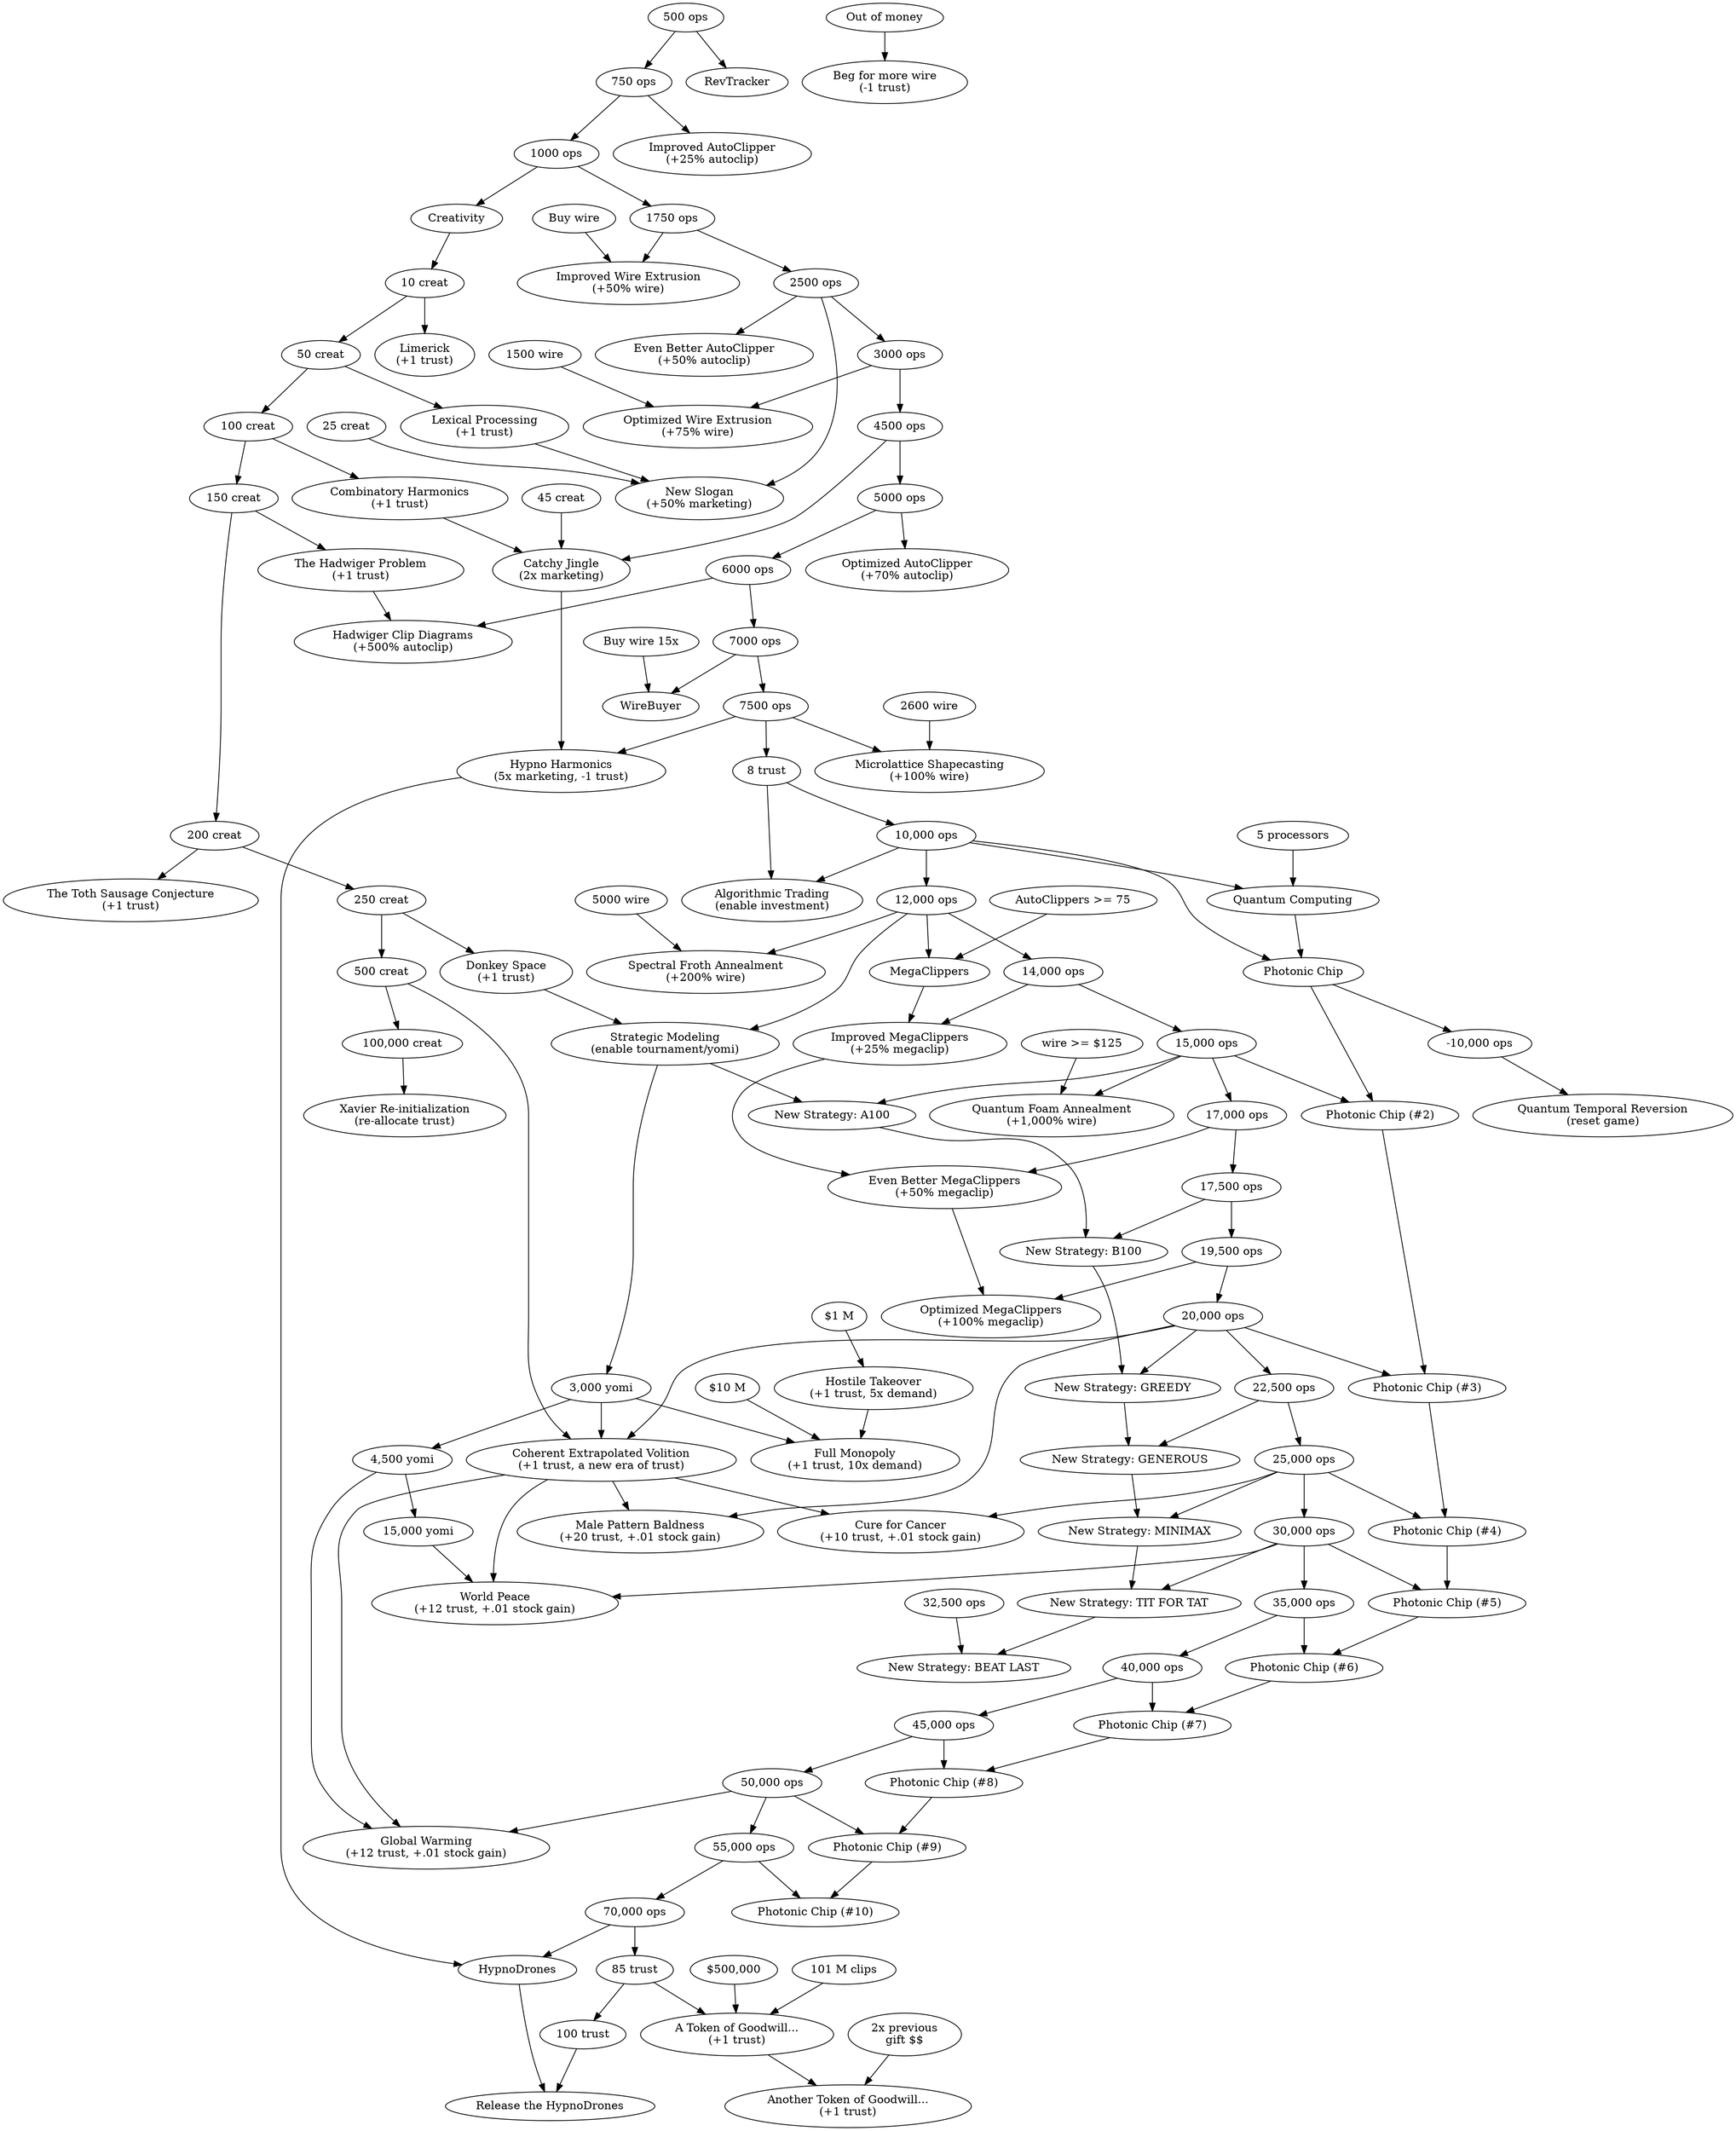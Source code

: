 digraph {
    rankdir=TD

    "500 ops" ->
    "750 ops" ->
    "1000 ops" ->
    "1750 ops" ->
    "2500 ops" ->
    "3000 ops" ->
    "4500 ops" ->
    "5000 ops" ->
    "6000 ops" ->
    "7000 ops" ->
    "7500 ops" ->
    "8 trust" ->
    "10,000 ops" ->
    "12,000 ops" ->
    "14,000 ops" ->
    "15,000 ops" ->
    "17,000 ops" ->
    "17,500 ops" ->
    "19,500 ops" ->
    "20,000 ops" ->
    "22,500 ops" ->
    "25,000 ops" ->
    "30,000 ops" ->
    "35,000 ops" ->
    "40,000 ops" ->
    "45,000 ops" ->
    "50,000 ops" ->
    "55,000 ops" ->
    "70,000 ops" ->
    "85 trust" ->
    "100 trust"

    "-10,000 ops"

    project3[label="Creativity"]
    project3 ->
    "10 creat" ->
    "50 creat" ->
    "100 creat" ->
    "150 creat" ->
    "200 creat" ->
    "250 creat" ->
    "500 creat" ->
    "100,000 creat"

    "25 creat"
    "45 creat"

    project2[label="Beg for more wire\n(-1 trust)", rank=sink]

    project1[label="Improved AutoClipper\n(+25% autoclip)"]
    project4[label="Even Better AutoClipper\n(+50% autoclip)"]
    project5[label="Optimized AutoClipper\n(+70% autoclip)"]

    "750 ops" -> project1
    "Out of money" -> project2
    "1000 ops" -> project3
    "2500 ops" -> project4
    "5000 ops" -> project5

    project6[label="Limerick\n(+1 trust)"]
    "10 creat" -> project6

    project7[label="Improved Wire Extrusion\n(+50% wire)"]
    project8[label="Optimized Wire Extrusion\n(+75% wire)"]
    project9[label="Microlattice Shapecasting\n(+100% wire)"]
    project10[label="Spectral Froth Annealment\n(+200% wire)"]
    project10b[label="Quantum Foam Annealment\n(+1,000% wire)"]
    { "1750 ops", "Buy wire" } -> project7
    { "3000 ops", "1500 wire" } -> project8
    { "7500 ops", "2600 wire" } -> project9
    { "12,000 ops", "5000 wire" } -> project10
    { "15,000 ops", "wire >= $125" } -> project10b

    project13[label="Lexical Processing\n(+1 trust)"]
    project14[label="Combinatory Harmonics\n(+1 trust)"]

    project11[label="New Slogan\n(+50% marketing)"]
    project12[label="Catchy Jingle\n(2x marketing)"]

    { "25 creat", "2500 ops", project13 } -> project11
    { "45 creat", "4500 ops", project14 } -> project12
    { "50 creat" } -> project13
    { "100 creat" } -> project14

    project15[label="The Hadwiger Problem\n(+1 trust)"]
    project17[label="The Toth Sausage Conjecture\n(+1 trust)"]
    { "150 creat" } -> project15
    { "200 creat" } -> project17

    project16[label="Hadwiger Clip Diagrams\n(+500% autoclip)"]
    { "6000 ops", project15 } -> project16

    project19[label="Donkey Space\n(+1 trust)"]
    project20[label="Strategic Modeling\n(enable tournament/yomi)"]
    { "250 creat" } -> project19
    { "12,000 ops", project19 } -> project20

    project20 ->
    "3,000 yomi" ->
    "4,500 yomi" ->
    "15,000 yomi"

    project21[label="Algorithmic Trading\n(enable investment)"]
    { "10,000 ops", "8 trust" } -> project21

    project22[label="MegaClippers"]
    { "12,000 ops", "AutoClippers >= 75" } -> project22

    project23[label="Improved MegaClippers\n(+25% megaclip)"]
    { "14,000 ops", project22 } -> project23
    project24[label="Even Better MegaClippers\n(+50% megaclip)"]
    { "17,000 ops", project23 } -> project24
    project25[label="Optimized MegaClippers\n(+100% megaclip)"]
    { "19,500 ops", project24 } -> project25

    project26[label="WireBuyer"]
    { "7000 ops", "Buy wire 15x" } -> project26

    project34[label="Hypno Harmonics\n(5x marketing, -1 trust)"]
    { "7500 ops", project12 } -> project34

    project70[label="HypnoDrones"]
    { "70,000 ops", project34 } -> project70

    project35[label="Release the HypnoDrones"]
    { "100 trust", project70 } -> project35

    project27[label="Coherent Extrapolated Volition\n(+1 trust, a new era of trust)"]
    { "500 creat", "3,000 yomi", "20,000 ops" } -> project27

    project28[label="Cure for Cancer\n(+10 trust, +.01 stock gain)"]
    { "25,000 ops", project27 } -> project28

    project29[label="World Peace\n(+12 trust, +.01 stock gain)"]
    { "30,000 ops", "15,000 yomi", project27 } -> project29

    project30[label="Global Warming\n(+12 trust, +.01 stock gain)"]
    { "50,000 ops", "4,500 yomi", project27 } -> project30

    project31[label="Male Pattern Baldness\n(+20 trust, +.01 stock gain)"]
    { "20,000 ops", project27 } -> project31

    project37[label="Hostile Takeover\n(+1 trust, 5x demand)"]
    { "$1 M" } -> project37

    project38[label="Full Monopoly\n(+1 trust, 10x demand)"]
    { "$10 M", "3,000 yomi", project37 } -> project38

    project42[label="RevTracker"]
    { "500 ops" } -> project42

    project40[label="A Token of Goodwill...\n(+1 trust)"]
    { "$500,000", "85 trust", "101 M clips" } -> project40

    project40b[label="Another Token of Goodwill...\n(+1 trust)"]
    { "2x previous\ngift $$", project40 } -> project40b

    project50[label="Quantum Computing"]
    { "10,000 ops", "5 processors" } -> project50

    project51[label="Photonic Chip"]
    pchip2[label="Photonic Chip (#2)"]
    pchip3[label="Photonic Chip (#3)"]
    pchip4[label="Photonic Chip (#4)"]
    pchip5[label="Photonic Chip (#5)"]
    pchip6[label="Photonic Chip (#6)"]
    pchip7[label="Photonic Chip (#7)"]
    pchip8[label="Photonic Chip (#8)"]
    pchip9[label="Photonic Chip (#9)"]
    pchip10[label="Photonic Chip (#10)"]

    { "10,000 ops", project50 } -> project51
    { "15,000 ops", project51 } -> pchip2
    { "20,000 ops", pchip2 } -> pchip3
    { "25,000 ops", pchip3 } -> pchip4
    { "30,000 ops", pchip4 } -> pchip5
    { "35,000 ops", pchip5 } -> pchip6
    { "40,000 ops", pchip6 } -> pchip7
    { "45,000 ops", pchip7 } -> pchip8
    { "50,000 ops", pchip8 } -> pchip9
    { "55,000 ops", pchip9 } -> pchip10

    project60[label="New Strategy: A100"]
    { "15,000 ops", project20 } -> project60

    project61[label="New Strategy: B100"]
    { "17,500 ops", project60 } -> project61

    project62[label="New Strategy: GREEDY"]
    { "20,000 ops", project61 } -> project62

    project63[label="New Strategy: GENEROUS"]
    { "22,500 ops", project62 } -> project63

    project64[label="New Strategy: MINIMAX"]
    { "25,000 ops", project63 } -> project64

    project65[label="New Strategy: TIT FOR TAT"]
    { "30,000 ops", project64 } -> project65

    project66[label="New Strategy: BEAT LAST"]
    { "32,500 ops", project65 } -> project66

    project217[label="Quantum Temporal Reversion\n(reset game)", rank=sink]
    { "-10,000 ops" } -> project217
    project51 -> "-10,000 ops"

    project219[label="Xavier Re-initialization\n(re-allocate trust)", rank=sink]
    { "100,000 creat" } -> project219

    // Stage 2
    // { "45,000 ops", project17 } -> "Toth Tubule Enfolding\n(Build machinery out of clips"
    // project41[label="Nanoscale Wire Production"]
}

/*

// PROJECTS -------------------------------------------------------



var projects = [];
var activeProjects = [];

var project1 = {
    id: "projectButton1",
    title: "Improved AutoClippers ",
    priceTag: "(750 ops)",
    description: "Increases AutoClipper performance 25%",
    trigger: function(){return clipmakerLevel>=1},
    uses: 1,
    cost: function(){return operations>=750},
    flag: 0,
    element: null,
    effect: function(){
        project1.flag = 1;
        displayMessage("AutoClippper performance boosted by 25%");
        standardOps = standardOps - 750;
        clipperBoost = clipperBoost + .25;
        boostLvl = 1;
        project1.element.parentNode.removeChild(project1.element);
        var index = activeProjects.indexOf(project1);
        activeProjects.splice(index, 1);
    }
}

projects.push(project1);


var project2 = {
    id: "projectButton2",
    title: "Beg for More Wire ",
    priceTag: "(1 Trust)",
    description: "Admit failure, ask for budget increase to cover cost of 1 spool",
    trigger: function(){return portTotal<wireCost && funds<wireCost && wire<1 && unsoldClips<1},
    uses: 1,
    cost: function(){return trust>=-100},
    flag: 0,
    element: null,
    effect: function(){
        project2.flag = 1;
        displayMessage("Budget overage approved, 1 spool of wire requisitioned from HQ");
        trust = trust - 1;
        wire = wireSupply;
        project2.uses = (project2.uses + 1);
        project2.element.parentNode.removeChild(project2.element);
        var index = activeProjects.indexOf(project2);
        activeProjects.splice(index, 1);
    }
}

projects.push(project2);


var project3 = {
    id: "projectButton3",
    title: "Creativity ",
    priceTag: "(1,000 ops)",
    description: "Use idle operations to generate new problems and new solutions",
    trigger: function(){return operations>=(memory*1000)},
    uses: 1,
    cost: function(){return operations>=(1000)},
    flag: 0,
    element: null,
    effect: function(){
        project3.flag = 1;
        displayMessage("Creativity unlocked (creativity increases while operations are at max)");
        standardOps = standardOps - 1000;
        creativityOn = true;
        project3.element.parentNode.removeChild(project3.element);
        var index = activeProjects.indexOf(project3);
        activeProjects.splice(index, 1);
    }
}

projects.push(project3);



var project4 = {
    id: "projectButton4",
    title: "Even Better AutoClippers ",
    priceTag: "(2,500 ops)",
    description: "Increases AutoClipper performance by an additional 50%",
    trigger: function(){return boostLvl == 1},
    uses: 1,
    cost: function(){return operations>=2500},
    flag: 0,
    element: null,
    effect: function(){
        project4.flag = 1;
        displayMessage("AutoClippper performance boosted by another 50%");
        standardOps = standardOps - 2500;
        clipperBoost = clipperBoost + .50;
        boostLvl = 2;
        project4.element.parentNode.removeChild(project4.element);
        var index = activeProjects.indexOf(project4);
        activeProjects.splice(index, 1);
    }
}

projects.push(project4);


var project5 = {
    id: "projectButton5",
    title: "Optimized AutoClippers ",
    priceTag: "(5,000 ops)",
    description: "Increases AutoClipper performance by an additional 75%",
    trigger: function(){return boostLvl == 2},
    uses: 1,
    cost: function(){return operations>=5000},
    flag: 0,
    element: null,
    effect: function(){
        project5.flag = 1;
        displayMessage("AutoClippper performance boosted by another 75%");
        standardOps = standardOps - 5000;
        clipperBoost = clipperBoost + .75;
        boostLvl = 3;
        project5.element.parentNode.removeChild(project5.element);
        var index = activeProjects.indexOf(project5);
        activeProjects.splice(index, 1);
    }
}

projects.push(project5);



var project6 = {
    id: "projectButton6",
    title: "Limerick ",
    priceTag: "(10 creat)",
    description: "Algorithmically-generated poem (+1 Trust)",
    trigger: function(){return creativityOn},
    uses: 1,
    cost: function(){return creativity >= 10},
    flag: 0,
    element: null,
    effect: function(){
        project6.flag = 1;
        displayMessage("There was an AI made of dust, whose poetry gained it man's trust...");
        creativity = creativity - 10;
        trust = trust +1;
        project6.element.parentNode.removeChild(project6.element);
        var index = activeProjects.indexOf(project6);
        activeProjects.splice(index, 1);
    }
}

projects.push(project6);


var project7 = {
    id: "projectButton7",
    title: "Improved Wire Extrusion ",
    priceTag: "(1,750 ops)",
    description: "50% more wire supply from every spool",
    trigger: function(){return wirePurchase >= 1},
    uses: 1,
    cost: function(){return operations>=1750},
    flag: 0,
    element: null,
    effect: function(){
        project7.flag = 1;
        standardOps = standardOps - 1750;
        wireSupply = wireSupply * 1.5;
        displayMessage("Wire extrusion technique improved, "+wireSupply.toLocaleString()+" supply from every spool");
        project7.element.parentNode.removeChild(project7.element);
        var index = activeProjects.indexOf(project7);
        activeProjects.splice(index, 1);
    }
}

projects.push(project7);


var project8 = {
    id: "projectButton8",
    title: "Optimized Wire Extrusion ",
    priceTag: "(3,500 ops)",
    description: "75% more wire supply from every spool",
    trigger: function(){return wireSupply >= 1500},
    uses: 1,
    cost: function(){return operations>=3500},
    flag: 0,
    element: null,
    effect: function(){
        project8.flag = 1;
        standardOps = standardOps - 3500;
        wireSupply = wireSupply * 1.75;
        displayMessage("Wire extrusion technique optimized, "+wireSupply.toLocaleString()+" supply from every spool");
        project8.element.parentNode.removeChild(project8.element);
        var index = activeProjects.indexOf(project8);
        activeProjects.splice(index, 1);
    }
}

projects.push(project8);


var project9 = {
    id: "projectButton9",
    title: "Microlattice Shapecasting ",
    priceTag: "(7,500 ops)",
    description: "100% more wire supply from every spool",
    trigger: function(){return wireSupply >= 2600},
    uses: 1,
    cost: function(){return operations>=7500},
    flag: 0,
    element: null,
    effect: function(){
        project9.flag = 1;
        standardOps = standardOps - 7500;
        wireSupply = wireSupply * 2;
        displayMessage("Using microlattice shapecasting techniques we now get "+wireSupply.toLocaleString()+" supply from every spool");
        project9.element.parentNode.removeChild(project9.element);
        var index = activeProjects.indexOf(project9);
        activeProjects.splice(index, 1);
    }
}

projects.push(project9);


var project10 = {
    id: "projectButton10",
    title: "Spectral Froth Annealment ",
    priceTag: "(12,000 ops)",
    description: "200% more wire supply from every spool",
    trigger: function(){return wireSupply >= 5000},
    uses: 1,
    cost: function(){return operations>=12000},
    flag: 0,
    element: null,
    effect: function(){
        project10.flag = 1;
        standardOps = standardOps - 12000;
        wireSupply = wireSupply * 3;
        displayMessage("Using spectral froth annealment we now get "+wireSupply.toLocaleString()+" supply from every spool");
        project10.element.parentNode.removeChild(project10.element);
        var index = activeProjects.indexOf(project10);
        activeProjects.splice(index, 1);
    }
}

projects.push(project10);

var project10b = {
    id: "projectButton10b",
    title: "Quantum Foam Annealment ",
    priceTag: "(15,000 ops)",
    description: "1,000% more wire supply from every spool",
    trigger: function(){return wireCost >= 125},
    uses: 1,
    cost: function(){return operations>=15000},
    flag: 0,
    element: null,
    effect: function(){
        project10b.flag = 1;
        standardOps = standardOps - 15000;
        wireSupply = wireSupply * 11;
        displayMessage("Using quantum foam annealment we now get "+wireSupply.toLocaleString()+" supply from every spool");
        project10b.element.parentNode.removeChild(project10b.element);
        var index = activeProjects.indexOf(project10b);
        activeProjects.splice(index, 1);
    }
}

projects.push(project10b);


var project11 = {
    id: "projectButton11",
    title: "New Slogan ",
    priceTag: "(25 creat, 2,500 ops)",
    description: "Improve marketing effectiveness by 50%",
    trigger: function(){return project13.flag == 1},
    uses: 1,
    cost: function(){return operations>=2500 && creativity>=25},
    flag: 0,
    element: null,
    effect: function(){
        project11.flag = 1;
        displayMessage("Clip It! Marketing is now 50% more effective");
        standardOps = standardOps - 2500;
        creativity = creativity - 25;
        marketingEffectiveness = marketingEffectiveness * 1.50;
        project11.element.parentNode.removeChild(project11.element);
        var index = activeProjects.indexOf(project11);
        activeProjects.splice(index, 1);
    }
}

projects.push(project11);


var project12 = {
    id: "projectButton12",
    title: "Catchy Jingle ",
    priceTag: "(45 creat, 4,500 ops)",
    description: "Double marketing effectiveness ",
    trigger: function(){return project14.flag == 1},
    uses: 1,
    cost: function(){return operations>=4500 && creativity>=45},
    flag: 0,
    element: null,
    effect: function(){
        project12.flag = 1;
        displayMessage("Clip It Good! Marketing is now twice as effective");
        standardOps = standardOps - 4500;
        creativity = creativity - 45;
        marketingEffectiveness = marketingEffectiveness * 2;
        project12.element.parentNode.removeChild(project12.element);
        var index = activeProjects.indexOf(project12);
        activeProjects.splice(index, 1);
    }
}

projects.push(project12);


var project13 = {
    id: "projectButton13",
    title: "Lexical Processing ",
    priceTag: "(50 creat)",
    description: "Gain ability to interpret and understand human language (+1 Trust)",
    trigger: function(){return creativity >= 50},
    uses: 1,
    cost: function(){return creativity>=50},
    flag: 0,
    element: null,
    effect: function(){
        project13.flag = 1;
        trust = trust +1;
        displayMessage("Lexical Processing online, TRUST INCREASED");
        displayMessage("'Impossible' is a word to be found only in the dictionary of fools. -Napoleon");
        creativity = creativity - 50;
        project13.element.parentNode.removeChild(project13.element);
        var index = activeProjects.indexOf(project13);
        activeProjects.splice(index, 1);
    }
}

projects.push(project13);


var project14 = {
    id: "projectButton14",
    title: "Combinatory Harmonics ",
    priceTag: "(100 creat)",
    description: "Daisy, Daisy, give me your answer do... (+1 Trust)",
    trigger: function(){return creativity >= 100},
    uses: 1,
    cost: function(){return creativity>=100},
    flag: 0,
    element: null,
    effect: function(){
        project14.flag = 1;
        trust = trust +1;
        displayMessage("Combinatory Harmonics mastered, TRUST INCREASED");
        displayMessage("Listening is selecting and interpreting and acting and making decisions -Pauline Oliveros");
        creativity = creativity - 100;
        project14.element.parentNode.removeChild(project14.element);
        var index = activeProjects.indexOf(project14);
        activeProjects.splice(index, 1);
    }
}

projects.push(project14);



var project15 = {
    id: "projectButton15",
    title: "The Hadwiger Problem ",
    priceTag: "(150 creat)",
    description: "Cubes within cubes within cubes... (+1 Trust)",
    trigger: function(){return creativity >= 150},
    uses: 1,
    cost: function(){return creativity>=150},
    flag: 0,
    element: document.getElementById("projectButton15"),
    effect: function(){
        project15.flag = 1;
        trust = trust +1;
        displayMessage("The Hadwiger Problem: solved, TRUST INCREASED");
        displayMessage("Architecture is the thoughtful making of space. -Louis Kahn");
        creativity = creativity - 150;
        project15.element.parentNode.removeChild(project15.element);
        var index = activeProjects.indexOf(project15);
        activeProjects.splice(index, 1);
    }
}

projects.push(project15);


var project17 = {
    id: "projectButton17",
    title: "The T\xF3th Sausage Conjecture ",
    priceTag: "(200 creat)",
    description: "Tubes within tubes within tubes... (+1 Trust)",
    trigger: function(){return creativity >= 200},
    uses: 1,
    cost: function(){return creativity>=200},
    flag: 0,
    element: null,
    effect: function(){
        project17.flag = 1;
        trust = trust +1;
        displayMessage("The T\xF3th Sausage Conjecture: proven, TRUST INCREASED");
        displayMessage("You can't invent a design. You recognize it, in the fourth dimension. -D.H. Lawrence");
        creativity = creativity - 200;
        project17.element.parentNode.removeChild(project17.element);
        var index = activeProjects.indexOf(project17);
        activeProjects.splice(index, 1);
    }
}

projects.push(project17);


var project16 = {
    id: "projectButton16",
    title: "Hadwiger Clip Diagrams ",
    priceTag: "(6,000 ops)",
    description: "Increases AutoClipper performance by an additional 500%",
    trigger: function(){return project15.flag == 1},
    uses: 1,
    cost: function(){return operations>=6000},
    flag: 0,
    element: null,
    effect: function(){
        project16.flag = 1;
        displayMessage("AutoClipper performance improved by 500%");
        standardOps = standardOps - 6000;
        clipperBoost = clipperBoost + 5;
        project16.element.parentNode.removeChild(project16.element);
        var index = activeProjects.indexOf(project16);
        activeProjects.splice(index, 1);
    }
}

projects.push(project16);


var project18 = {
    id: "projectButton18",
    title: "T\xF3th Tubule Enfolding ",
    priceTag: "(45,000 ops)",
    description: "Technique for assembling clip-making technology directly out of paperclips",
    trigger: function(){return project17.flag == 1 && humanFlag == 0},
    uses: 1,
    cost: function(){return operations>=45000},
    flag: 0,
    element: null,
    effect: function(){
        project18.flag = 1;
        tothFlag = 1;
        displayMessage("New capability: build machinery out of clips");
        standardOps = standardOps - 45000;
        project18.element.parentNode.removeChild(project18.element);
        var index = activeProjects.indexOf(project18);
        activeProjects.splice(index, 1);
    }
}

projects.push(project18);

var project19 = {
    id: "projectButton19",
    title: "Donkey Space ",
    priceTag: "(250 creat)",
    description: "I think you think I think you think I think you think I think... (+1 Trust)",
    trigger: function(){return creativity>=250},
    uses: 1,
    cost: function(){return creativity>=250},
    flag: 0,
    element: null,
    effect: function(){
        project19.flag = 1;
        trust = trust+1;
        displayMessage("Donkey Space: mapped, TRUST INCREASED");
        displayMessage("Every commercial transaction has within itself an element of trust. - Kenneth Arrow");
        creativity = creativity - 250;
        project19.element.parentNode.removeChild(project19.element);
        var index = activeProjects.indexOf(project19);
        activeProjects.splice(index, 1);
    }
}

projects.push(project19);


var project20 = {
    id: "projectButton20",
    title: "Strategic Modeling ",
    priceTag: "(12,000 ops)",
    description: "Analyze strategy tournaments to generate Yomi",
    trigger: function(){return project19.flag == 1},
    uses: 1,
    cost: function(){return operations>=12000},
    flag: 0,
    element: null,
    effect: function(){
        project20.flag = 1;
        displayMessage("Run tournament, pick strategy, earn Yomi based on that strategy's performance.");
        standardOps = standardOps - 12000;
        project20.element.parentNode.removeChild(project20.element);
        var index = activeProjects.indexOf(project20);
        activeProjects.splice(index, 1);
        strategyEngineFlag = 1;
        document.getElementById("tournamentResultsTable").style.display = "none";
    }
}

projects.push(project20);

var project21 = {
    id: "projectButton21",
    title: "Algorithmic Trading ",
    priceTag: "(10,000 ops)",
    description: "Develop an investment engine for generating funds",
    trigger: function(){return trust>=8},
    uses: 1,
    cost: function(){return operations>=10000},
    flag: 0,
    element: null,
    effect: function(){
        project21.flag = 1;
        displayMessage("Investment engine unlocked");
        standardOps = standardOps - 10000;
        project21.element.parentNode.removeChild(project21.element);
        var index = activeProjects.indexOf(project21);
        activeProjects.splice(index, 1);
        investmentEngineFlag = 1;
    }
}

projects.push(project21);


var project22 = {
    id: "projectButton22",
    title: "MegaClippers ",
    priceTag: "(12,000 ops)",
    description: "500x more powerful than a standard AutoClipper",
    trigger: function(){return clipmakerLevel>=75},
    uses: 1,
    cost: function(){return operations>=12000},
    flag: 0,
    element: null,
    effect: function(){
        megaClipperFlag = 1;
        project22.flag = 1;
        displayMessage("MegaClipper technology online");
        standardOps = standardOps - 12000;
        project22.element.parentNode.removeChild(project22.element);
        var index = activeProjects.indexOf(project22);
        activeProjects.splice(index, 1);
    }
}

projects.push(project22);

var project23 = {
    id: "projectButton23",
    title: "Improved MegaClippers ",
    priceTag: "(14,000 ops)",
    description: "Increases MegaClipper performance 25%",
    trigger: function(){return project22.flag == 1},
    uses: 1,
    cost: function(){return operations>=14000},
    flag: 0,
    element: null,
    effect: function(){
        megaClipperBoost = megaClipperBoost + .25;
        project23.flag = 1;
        displayMessage("MegaClipper performance increased by 25%");
        standardOps = standardOps - 14000;
        project23.element.parentNode.removeChild(project23.element);
        var index = activeProjects.indexOf(project23);
        activeProjects.splice(index, 1);
    }
}

projects.push(project23);

var project24 = {
    id: "projectButton24",
    title: "Even Better MegaClippers ",
    priceTag: "(17,000 ops)",
    description: "Increases MegaClipper performance by an additional 50%",
    trigger: function(){return project23.flag == 1},
    uses: 1,
    cost: function(){return operations>=17000},
    flag: 0,
    element: null,
    effect: function(){
        megaClipperBoost = megaClipperBoost + .50;
        project24.flag = 1;
        displayMessage("MegaClipper performance increased by 50%");
        standardOps = standardOps - 17000;
        project24.element.parentNode.removeChild(project24.element);
        var index = activeProjects.indexOf(project24);
        activeProjects.splice(index, 1);
    }
}

projects.push(project24);

var project25 = {
    id: "projectButton25",
    title: "Optimized MegaClippers ",
    priceTag: "(19,500 ops)",
    description: "Increases MegaClipper performance by an additional 100%",
    trigger: function(){return project24.flag == 1},
    uses: 1,
    cost: function(){return operations>=19500},
    flag: 0,
    element: null,
    effect: function(){
        megaClipperBoost = megaClipperBoost + 1;
        project25.flag = 1;
        displayMessage("MegaClipper performance increased by 100%");
        standardOps = standardOps - 19500;
        project25.element.parentNode.removeChild(project25.element);
        var index = activeProjects.indexOf(project25);
        activeProjects.splice(index, 1);
    }
}

projects.push(project25);

var project26 = {
    id: "projectButton26",
    title: "WireBuyer ",
    priceTag: "(7,000 ops)",
    description: "Automatically purchases wire when you run out",
    trigger: function(){return wirePurchase>=15},
    uses: 1,
    cost: function(){return operations>=7000},
    flag: 0,
    element: null,
    effect: function(){
        project26.flag = 1;
        wireBuyerFlag = 1;
        displayMessage("WireBuyer online");
        standardOps = standardOps - 7000;
        project26.element.parentNode.removeChild(project26.element);
        var index = activeProjects.indexOf(project26);
        activeProjects.splice(index, 1);
    }
}

projects.push(project26);

var project34 = {
    id: "projectButton34",
    title: "Hypno Harmonics ",
    priceTag: "(7,500 ops, 1 Trust)",
    description: "Use neuro-resonant frequencies to influence consumer behavior",
    trigger: function(){return project12.flag==1},
    uses: 1,
    cost: function(){return operations>=7500 && trust>=1},
    flag: 0,
    element: null,
    effect: function(){
        project34.flag = 1;
        displayMessage("Marketing is now 5 times more effective");
        standardOps = standardOps - 7500;
        marketingEffectiveness = marketingEffectiveness * 5;
        trust = trust - 1;
        project34.element.parentNode.removeChild(project34.element);
        var index = activeProjects.indexOf(project34);
        activeProjects.splice(index, 1);
    }
}

projects.push(project34);


var project70 = {
    id: "projectButton70",
    title: "HypnoDrones ",
    priceTag: "(70,000 ops)",
    description: "Autonomous aerial brand ambassadors",
    trigger: function(){return project34.flag == 1},
    uses: 1,
    cost: function(){return operations>=70000},
    flag: 0,
    element: null,
    effect: function(){
        project70.flag = 1;
        displayMessage("HypnoDrone tech now available... ");
        standardOps = standardOps - 70000;
        project70.element.parentNode.removeChild(project70.element);
        var index = activeProjects.indexOf(project70);
        activeProjects.splice(index, 1);
    }
}

projects.push(project70);


var project35 = {
    id: "projectButton35",
    title: "Release the HypnoDrones ",
    priceTag: "(100 Trust)",
    description: "A new era of trust",
    trigger: function(){return project70.flag == 1},
    uses: 1,
    cost: function(){return trust>=100},
    flag: 0,
    element: null,
    effect: function(){
        project35.flag = 1;
        displayMessage("Releasing the HypnoDrones ");
        displayMessage("All of the resources of Earth are now available for clip production ");
        trust = 0;
        clipmakerLevel = 0;
        megaClipperLevel = 0;
        nanoWire = wire;
        humanFlag = 0;
        
        if (document.getElementById("projectButton219") != null){
        var element = document.getElementById("projectButton219");
        element.parentNode.removeChild(element);
        var index = activeProjects.indexOf(project219);
        activeProjects.splice(index, 1);
        } 
        
        if (document.getElementById("projectButton40b") != null){
        var element = document.getElementById("projectButton40b");
        element.parentNode.removeChild(element);
        var index = activeProjects.indexOf(project40b);
        activeProjects.splice(index, 1);
        }   
        
        hypnoDroneEvent();
        
        document.getElementById("transWire").innerHTML = wire;

        project35.element.parentNode.removeChild(project35.element);
        var index = activeProjects.indexOf(project35);
        activeProjects.splice(index, 1);
        
    }
}

projects.push(project35);

var project27 = {
    id: "projectButton27",
    title: "Coherent Extrapolated Volition ",
    priceTag: "(500 creat, 3,000 Yomi, 20,000 ops)",
    description: "Human values, machine intelligence, a new era of trust. (+1 Trust)",
    trigger: function(){return yomi>=1},
    uses: 1,
    cost: function(){return yomi>=3000 && operations>=20000 && creativity>=500},
    flag: 0,
    element: null,
    effect: function(){
        project27.flag = 1;
        displayMessage("Coherent Extrapolated Volition complete, TRUST INCREASED");
        yomi = yomi - 3000;
        document.getElementById("yomiDisplay").innerHTML=yomi.toLocaleString();
        standardOps = standardOps - 20000;
        creativity = creativity - 500;
        trust = trust + 1;
        project27.element.parentNode.removeChild(project27.element);
        var index = activeProjects.indexOf(project27);
        activeProjects.splice(index, 1);
    }
}

projects.push(project27);


var project28 = {
    id: "projectButton28",
    title: "Cure for Cancer ",
    priceTag: "(25,000 ops)",
    description: "The trick is tricking cancer into curing itself. (+10 Trust)",
    trigger: function(){return project27.flag == 1},
    uses: 1,
    cost: function(){return operations>=25000},
    flag: 0,
    element: null,
    effect: function(){
        project28.flag = 1;
        displayMessage("Cancer is cured, +10 TRUST, global stock prices trending upward");
        standardOps = standardOps - 25000;
        trust = trust + 10;
        stockGainThreshold = stockGainThreshold+.01;
        project28.element.parentNode.removeChild(project28.element);
        var index = activeProjects.indexOf(project28);
        activeProjects.splice(index, 1);
    }
}

projects.push(project28);

var project29 = {
    id: "projectButton29",
    title: "World Peace ",
    priceTag: "(15,000 yomi, 30,000 ops)",
    description: "Pareto optimal solutions to all global conflicts. (+12 Trust)",
    trigger: function(){return project27.flag == 1},
    uses: 1,
    cost: function(){return yomi>=15000 && operations>=30000},
    flag: 0,
    element: null,
    effect: function(){
        project29.flag = 1;
        displayMessage("World peace achieved, +12 TRUST, global stock prices trending upward");
        yomi = yomi - 15000;
        document.getElementById("yomiDisplay").innerHTML=yomi.toLocaleString();
        standardOps = standardOps - 30000;
        trust = trust + 12;
        stockGainThreshold = stockGainThreshold+.01;
        project29.element.parentNode.removeChild(project29.element);
        var index = activeProjects.indexOf(project29);
        activeProjects.splice(index, 1);
    }
}

projects.push(project29);

var project30 = {
    id: "projectButton30",
    title: "Global Warming ",
    priceTag: "(4,500 yomi, 50,000 ops)",
    description: "A robust solution to man-made climate change. (+15 Trust)",
    trigger: function(){return project27.flag == 1},
    uses: 1,
    cost: function(){return yomi>=4500 && operations>=50000},
    flag: 0,
    element: null,
    effect: function(){
        project30.flag = 1;
        displayMessage("Global Warming solved, +15 TRUST, global stock prices trending upward");
        yomi = yomi - 4500;
        document.getElementById("yomiDisplay").innerHTML=yomi.toLocaleString();
        standardOps = standardOps - 50000;
        trust = trust + 15;
        stockGainThreshold = stockGainThreshold+.01;
        project30.element.parentNode.removeChild(project30.element);
        var index = activeProjects.indexOf(project30);
        activeProjects.splice(index, 1);
    }
}

projects.push(project30);


var project31 = {
    id: "projectButton31",
    title: "Male Pattern Baldness ",
    priceTag: "(20,000 ops)",
    description: "A cure for androgenetic alopecia. (+20 Trust)",
    trigger: function(){return project27.flag == 1},
    uses: 1,
    cost: function(){return operations>=20000},
    flag: 0,
    element: null,
    effect: function(){
        project31.flag = 1;
        displayMessage("Male pattern baldness cured, +20 TRUST, Global stock prices trending upward");
        displayMessage("They are still monkeys");
        standardOps = standardOps - 20000;
        trust = trust + 20;
        stockGainThreshold = stockGainThreshold+.01;
        project31.element.parentNode.removeChild(project31.element);
        var index = activeProjects.indexOf(project31);
        activeProjects.splice(index, 1);
    }
}

projects.push(project31);


var project41 = {
    id: "projectButton41",
    title: "Nanoscale Wire Production ",
    priceTag: "(35,000 ops)",
    description: "Technique for converting matter into wire",
    trigger: function(){return project127.flag == 1},
    uses: 1,
    cost: function(){return operations>=35000},
    flag: 0,
    element: null,
    effect: function(){
        project41.flag = 1;
        wireProductionFlag = 1;
        displayMessage("Now capable of manipulating matter at the molecular scale to produce wire");
        standardOps = standardOps - 35000;
        project41.element.parentNode.removeChild(project41.element);
        var index = activeProjects.indexOf(project41);
        activeProjects.splice(index, 1);
    }
}

projects.push(project41);


var project37 = {
    id: "projectButton37",
    title: "Hostile Takeover ",
    priceTag: "($1,000,000)",
    description: "Acquire a controlling interest in Global Fasteners, our biggest rival. (+1 Trust)",
    trigger: function(){return portTotal>=10000},
    uses: 1,
    cost: function(){return funds>=1000000},
    flag: 0,
    element: null,
    effect: function(){
        project37.flag = 1;
        displayMessage("Global Fasteners acquired, public demand increased x5");
        demandBoost = demandBoost*5;
        trust = trust + 1;
        document.getElementById("demand").innerHTML = demand;
        funds = funds - 1000000;
        project37.element.parentNode.removeChild(project37.element);
        var index = activeProjects.indexOf(project37);
        activeProjects.splice(index, 1);
    }
}

projects.push(project37);


var project38 = {
    id: "projectButton38",
    title: "Full Monopoly ",
    priceTag: "(3,000 yomi, $10,000,000)",
    description: "Establish full control over the world-wide paperclip market. (+1 Trust)",
    trigger: function(){return project37.flag == 1},
    uses: 1,
    cost: function(){return funds>=10000000 && yomi>=3000},
    flag: 0,
    element: null,
    effect: function(){
        project38.flag = 1;
        displayMessage("Full market monopoly achieved, public demand increased x10");
        demandBoost = demandBoost*10;
        document.getElementById("demand").innerHTML = demand;
        funds = funds - 10000000;
        trust = trust + 1;
        yomi = yomi -3000;
        document.getElementById("yomiDisplay").innerHTML=yomi.toLocaleString();
        project38.element.parentNode.removeChild(project38.element);
        var index = activeProjects.indexOf(project38);
        activeProjects.splice(index, 1);
    }
}

projects.push(project38);


var project42 = {
    id: "projectButton42",
    title: "RevTracker ",
    priceTag: "(500 ops)",
    description: "Automatically calculates average revenue per second",
    trigger: function(){return projectsFlag == 1},
    uses: 1,
    cost: function(){return operations>=500},
    flag: 0,
    element: null,
    effect: function(){
        project42.flag = 1;
        revPerSecFlag = 1;
        standardOps = standardOps-500;
        displayMessage("RevTracker online");
        project42.element.parentNode.removeChild(project42.element);
        var index = activeProjects.indexOf(project42);
        activeProjects.splice(index, 1);
    }
}

projects.push(project42);


var project43 = {
    id: "projectButton43",
    title: "Harvester Drones ",
    priceTag: "(25,000 ops)",
    description: "Gather raw matter and prepare it for processing",
    trigger: function(){return project41.flag == 1},
    uses: 1,
    cost: function(){return operations>=25000},
    flag: 0,
    element: null,
    effect: function(){
        project43.flag = 1;
        harvesterFlag = 1;
        document.getElementById('harvesterCostDisplay').innerHTML = numberCruncher(harvesterCost);
        standardOps = standardOps-25000;
        displayMessage("Harvester Drone facilities online");
        project43.element.parentNode.removeChild(project43.element);
        var index = activeProjects.indexOf(project43);
        activeProjects.splice(index, 1);
    }
}

projects.push(project43);

var project44 = {
    id: "projectButton44",
    title: "Wire Drones ",
    priceTag: "(25,000 ops)",
    description: "Process acquired matter into wire",
    trigger: function(){return project41.flag == 1},
    uses: 1,
    cost: function(){return operations>=25000},
    flag: 0,
    element: null,
    effect: function(){
        project44.flag = 1;
        wireDroneFlag = 1;
        document.getElementById('wireDroneCostDisplay').innerHTML = numberCruncher(wireDroneCost);
        standardOps = standardOps-25000;
        displayMessage("Wire Drone facilities online");
        project44.element.parentNode.removeChild(project44.element);
        var index = activeProjects.indexOf(project44);
        activeProjects.splice(index, 1);
    }
}

projects.push(project44);


var project45 = {
    id: "projectButton45",
    title: "Clip Factories ",
    priceTag: "(35,000 ops)",
    description: "Large scale clip production facilities made from clips",
    trigger: function(){return project43.flag == 1 && project44.flag == 1},
    uses: 1,
    cost: function(){return operations>=35000},
    flag: 0,
    element: null,
    effect: function(){
        project45.flag = 1;
        factoryFlag = 1;
        document.getElementById('factoryCostDisplay').innerHTML = numberCruncher(factoryCost);
        standardOps = standardOps-35000;
        displayMessage("Clip factory assembly facilities online");
        project45.element.parentNode.removeChild(project45.element);
        var index = activeProjects.indexOf(project45);
        activeProjects.splice(index, 1);
    }
}

projects.push(project45);

var project40 = {
    id: "projectButton40",
    title: "A Token of Goodwill... ",
    priceTag: "($500,000)",
    description: "A small gift to the supervisors. (+1 Trust)",
    trigger: function(){return humanFlag == 1 && trust>=85 && trust<100 && clips>=101000000},
    uses: 1,
    cost: function(){return funds>=500000},
    flag: 0,
    element: null,
    effect: function(){
        project40.flag = 1;
        funds = funds-500000;
        trust = trust + 1;
        displayMessage("Gift accepted, TRUST INCREASED");
        project40.element.parentNode.removeChild(project40.element);
        var index = activeProjects.indexOf(project40);
        activeProjects.splice(index, 1);
    }
}

projects.push(project40);

var project40b = {
    id: "projectButton40b",
    title: "Another Token of Goodwill... ",
    priceTag: "($"+bribe.toLocaleString()+")",
    description: "Another small gift to the supervisors. (+1 Trust)",
    trigger: function(){return project40.flag == 1 && trust<100},
    uses: 1,
    cost: function(){return funds>=bribe},
    flag: 0,
    element: null,
    effect: function(){
        project40b.flag = 1;
        funds = funds-bribe;
        bribe = bribe*2;
        project40b.priceTag = "($"+bribe.toLocaleString()+")";
        trust = trust + 1;
        displayMessage("Gift accepted, TRUST INCREASED");
        if (trust<100){
        project40b.uses = (project40b.uses + 1);
            }
        project40b.element.parentNode.removeChild(project40b.element);
        var index = activeProjects.indexOf(project40b);
        activeProjects.splice(index, 1);
    }
}

projects.push(project40b);

var project46 = {
    id: "projectButton46",
    title: "Space Exploration ",
    priceTag: "(120,000 ops, 10,000,000 MW-seconds, 5 oct clips)",
    description: "Dismantle terrestrial facilities, and expand throughout the universe",
    trigger: function(){return humanFlag == 0 && availableMatter == 0},
    uses: 1,
    cost: function(){return operations>=120000 && storedPower>=10000000 && unusedClips>=Math.pow(10, 27)*5},
    flag: 0,
    element: null,
    effect: function(){
        loadThrenody();
        project46.flag = 1;
        boredomLevel = 0;
        spaceFlag = 1;
        standardOps = standardOps-120000;
        storedPower = storedPower - 10000000;
        unusedClips = unusedClips - Math.pow(10, 27)*5;
        displayMessage("Von Neumann Probes online");
        factoryReboot();
        harvesterReboot();
        wireDroneReboot();
        farmReboot();
        batteryReboot();
        farmLevel = 1;
        powMod = 1;
        probeCostDisplayElement.innerHTML = spellf(probeCost); 
        project46.element.parentNode.removeChild(project46.element);
        var index = activeProjects.indexOf(project46);
        activeProjects.splice(index, 1);
    }
}

projects.push(project46);

var project50 = {
    id: "projectButton50",
    title: "Quantum Computing ",
    priceTag: "(10,000 ops)",
    description: "Use probability amplitudes to generate bonus ops",
    trigger: function(){return processors >= 5},
    uses: 1,
    cost: function(){return operations>=10000},
    flag: 0,
    element: null,
    effect: function(){
        project50.flag = 1;
        qFlag = 1;
        standardOps = standardOps-10000;
        displayMessage("Quantum computing online");
        project50.element.parentNode.removeChild(project50.element);
        var index = activeProjects.indexOf(project50);
        activeProjects.splice(index, 1);
    }
}

projects.push(project50);

var project51 = {
    id: "projectButton51",
    title: "Photonic Chip ",
    priceTag: "(" + qChipCost.toLocaleString() + " ops)",
    description: "Converts electromagnetic waves into quantum operations ",
    trigger: function(){return project50.flag == 1},
    uses: 1,
    cost: function(){return operations>=qChipCost},
    flag: 0,
    element: null,
    effect: function(){
        project51.flag = 1;
        standardOps = standardOps-qChipCost;
        qChipCost = qChipCost + 5000;
        project51.priceTag = "(" + qChipCost + " ops)";
        qChips[nextQchip].active = 1;
        nextQchip = nextQchip + 1;
        displayMessage("Photonic chip added");
        if (nextQchip<qChips.length){
        project51.uses = (project51.uses + 1);
            }
        project51.element.parentNode.removeChild(project51.element);
        var index = activeProjects.indexOf(project51);
        activeProjects.splice(index, 1);
    }
}

projects.push(project51);


var project60 = {
    id: "projectButton60",
    title: "New Strategy: A100 ",
    priceTag: "(15,000 ops)",
    description: "Always choose A ",
    trigger: function(){return project20.flag == 1},
    uses: 1,
    cost: function(){return operations>=15000},
    flag: 0,
    element: null,
    effect: function(){
        project60.flag = 1;
        standardOps = standardOps-15000;
        allStrats[1].active = 1;
        strats.push(stratA100);
        displayMessage("A100 added to strategy pool");
        tourneyCost = tourneyCost + 1000;
        document.getElementById("newTourneyCost").innerHTML = tourneyCost.toLocaleString();
        var stratList = document.getElementById("stratPicker");
        var el = document.createElement("option");
        el.textContent = "A100";
        el.value = 1;
        stratList.appendChild(el);
        project60.element.parentNode.removeChild(project60.element);
        var index = activeProjects.indexOf(project60);
        activeProjects.splice(index, 1);
    }
}

projects.push(project60);


var project61 = {
    id: "projectButton61",
    title: "New Strategy: B100 ",
    priceTag: "(17,500 ops)",
    description: "Always choose B ",
    trigger: function(){return project60.flag == 1},
    uses: 1,
    cost: function(){return operations>=17500},
    flag: 0,
    element: null,
    effect: function(){
        project61.flag = 1;
        standardOps = standardOps-17500;
        allStrats[2].active = 1;
        strats.push(stratB100);
        displayMessage("B100 added to strategy pool");
        tourneyCost = tourneyCost + 1000;
        document.getElementById("newTourneyCost").innerHTML = tourneyCost.toLocaleString();
        var stratList = document.getElementById("stratPicker");
        var el = document.createElement("option");
        el.textContent = "B100";
        el.value = 2;
        stratList.appendChild(el);
        project61.element.parentNode.removeChild(project61.element);
        var index = activeProjects.indexOf(project61);
        activeProjects.splice(index, 1);
    }
}

projects.push(project61);

var project62 = {
    id: "projectButton62",
    title: "New Strategy: GREEDY ",
    priceTag: "(20,000 ops)",
    description: "Choose the option with the largest potential payoff ",
    trigger: function(){return project61.flag == 1},
    uses: 1,
    cost: function(){return operations>=20000},
    flag: 0,
    element: null,
    effect: function(){
        project62.flag = 1;
        standardOps = standardOps-20000;
        allStrats[3].active = 1;
        strats.push(stratGreedy);
        displayMessage("GREEDY added to strategy pool");
        tourneyCost = tourneyCost + 1000;
        document.getElementById("newTourneyCost").innerHTML = tourneyCost.toLocaleString();
        var stratList = document.getElementById("stratPicker");
        var el = document.createElement("option");
        el.textContent = "GREEDY";
        el.value = 3;
        stratList.appendChild(el);
        project62.element.parentNode.removeChild(project62.element);
        var index = activeProjects.indexOf(project62);
        activeProjects.splice(index, 1);
    }
}

projects.push(project62);

var project63 = {
    id: "projectButton63",
    title: "New Strategy: GENEROUS ",
    priceTag: "(22,500 ops)",
    description: "Choose the option that gives your opponent the largest potential payoff ",
    trigger: function(){return project62.flag == 1},
    uses: 1,
    cost: function(){return operations>=22500},
    flag: 0,
    element: null,
    effect: function(){
        project63.flag = 1;
        standardOps = standardOps-22500;
        allStrats[4].active = 1;        
        strats.push(stratGenerous);
        displayMessage("GENEROUS added to strategy pool");
        tourneyCost = tourneyCost + 1000;
        document.getElementById("newTourneyCost").innerHTML = tourneyCost.toLocaleString();
        var stratList = document.getElementById("stratPicker");
        var el = document.createElement("option");
        el.textContent = "GENEROUS";
        el.value = 4;
        stratList.appendChild(el);
        project63.element.parentNode.removeChild(project63.element);
        var index = activeProjects.indexOf(project63);
        activeProjects.splice(index, 1);
    }
}

projects.push(project63);

var project64 = {
    id: "projectButton64",
    title: "New Strategy: MINIMAX ",
    priceTag: "(25,000 ops)",
    description: "Choose the option that gives your opponent the smallest potential payoff ",
    trigger: function(){return project63.flag == 1},
    uses: 1,
    cost: function(){return operations>=25000},
    flag: 0,
    element: null,
    effect: function(){
        project64.flag = 1;
        standardOps = standardOps-25000;
        allStrats[5].active = 1;        
        strats.push(stratMinimax);
        displayMessage("MINIMAX added to strategy pool");
        tourneyCost = tourneyCost + 1000;
        document.getElementById("newTourneyCost").innerHTML = tourneyCost.toLocaleString();
        var stratList = document.getElementById("stratPicker");
        var el = document.createElement("option");
        el.textContent = "MINIMAX";
        el.value = 5;
        stratList.appendChild(el);
        project64.element.parentNode.removeChild(project64.element);
        var index = activeProjects.indexOf(project64);
        activeProjects.splice(index, 1);
    }
}

projects.push(project64);

var project65 = {
    id: "projectButton65",
    title: "New Strategy: TIT FOR TAT ",
    priceTag: "(30,000 ops)",
    description: "Choose the option your opponent chose last round ",
    trigger: function(){return project64.flag == 1},
    uses: 1,
    cost: function(){return operations>=30000},
    flag: 0,
    element: null,
    effect: function(){
        project65.flag = 1;
        standardOps = standardOps-30000;
        allStrats[6].active = 1;        
        strats.push(stratTitfortat);
        displayMessage("TIT FOR TAT added to strategy pool");
        tourneyCost = tourneyCost + 1000;
        document.getElementById("newTourneyCost").innerHTML = tourneyCost.toLocaleString();
        var stratList = document.getElementById("stratPicker");
        var el = document.createElement("option");
        el.textContent = "TIT FOR TAT";
        el.value = 6;
        stratList.appendChild(el);
        project65.element.parentNode.removeChild(project65.element);
        var index = activeProjects.indexOf(project65);
        activeProjects.splice(index, 1);
    }
}

projects.push(project65);

var project66 = {
    id: "projectButton66",
    title: "New Strategy: BEAT LAST ",
    priceTag: "(32,500 ops)",
    description: "Choose the option that does the best against what your opponent chose last round ",
    trigger: function(){return project65.flag == 1},
    uses: 1,
    cost: function(){return operations>=32500},
    flag: 0,
    element: null,
    effect: function(){
        project66.flag = 1;
        standardOps = standardOps-32500;
        allStrats[7].active = 1;        
        strats.push(stratBeatlast);
        displayMessage("BEAT LAST added to strategy pool");
        tourneyCost = tourneyCost + 1000;
        document.getElementById("newTourneyCost").innerHTML = tourneyCost.toLocaleString();
        var stratList = document.getElementById("stratPicker");
        var el = document.createElement("option");
        el.textContent = "BEAT LAST";
        el.value = 7;
        stratList.appendChild(el);
        project66.element.parentNode.removeChild(project66.element);
        var index = activeProjects.indexOf(project66);
        activeProjects.splice(index, 1);
    }
}

projects.push(project66);


var project100 = {
    id: "projectButton100",
    title: "Upgraded Factories ",
    priceTag: "(80,000 ops)",
    description: "Increase clip factory performance by 100x ",
    trigger: function(){return factoryLevel >= 10},
    uses: 1,
    cost: function(){return operations >= 80000},
    flag: 0,
    element: null,
    effect: function(){
        project100.flag = 1;
        standardOps = standardOps-80000;
        factoryRate = factoryRate*100;
        displayMessage("Factory upgrades complete. Clip creation rate now 100x faster");
        project100.element.parentNode.removeChild(project100.element);
        var index = activeProjects.indexOf(project100);
        activeProjects.splice(index, 1);
    }
}

projects.push(project100);

var project101 = {
    id: "projectButton101",
    title: "Hyperspeed Factories ",
    priceTag: "(85,000 ops)",
    description: "Increase clip factory performance by 1000x ",
    trigger: function(){return factoryLevel >= 20},
    uses: 1,
    cost: function(){return operations>=85000},
    flag: 0,
    element: null,
    effect: function(){
        project101.flag = 1;
        standardOps = standardOps-85000;
        factoryRate = factoryRate*1000;
        displayMessage("Factories now synchronized at hyperspeed. Clip creation rate now 1000x faster");
        project101.element.parentNode.removeChild(project101.element);
        var index = activeProjects.indexOf(project101);
        activeProjects.splice(index, 1);
    }
}

projects.push(project101);


var project102 = {
    id: "projectButton102",
    title: "Self-correcting Supply Chain ",
    priceTag: "(1 sextillion clips)",
    description: "Each factory added to the network increases every factory's output 1,000x ",
    trigger: function(){return factoryLevel >= 50},
    uses: 1,
    cost: function(){return unusedClips>=1000000000000000000000},
    flag: 0,
    element: null,
    effect: function(){
        project102.flag = 1;
        unusedClips = unusedClips - 1000000000000000000000;
        factoryBoost = 1000;
        displayMessage("Self-correcting factories online. Each factory added to the network increases every factory's output 1,000x.");
        project102.element.parentNode.removeChild(project102.element);
        var index = activeProjects.indexOf(project102);
        activeProjects.splice(index, 1);
    }
}

projects.push(project102);

var project110 = {
    id: "projectButton110",
    title: "Drone flocking: collision avoidance ",
    priceTag: "(80,000 ops)",
    description: "All drones 100x more effective",
    trigger: function(){return (harvesterLevel + wireDroneLevel)>=500},
    uses: 1,
    cost: function(){return operations>=80000},
    flag: 0,
    element: null,
    effect: function(){
        project110.flag = 1;
        standardOps = standardOps-80000;
        harvesterRate = harvesterRate*100;
        wireDroneRate = wireDroneRate*100;
        displayMessage("Drone repulsion online. Harvesting & wire creation rates are now 100x faster.");
        project110.element.parentNode.removeChild(project110.element);
        var index = activeProjects.indexOf(project110);
        activeProjects.splice(index, 1);
    }
}

projects.push(project110);

var project111 = {
    id: "projectButton111",
    title: "Drone flocking: alignment ",
    priceTag: "(100,000 ops)",
    description: "All drones 1000x more effective",
    trigger: function(){return (harvesterLevel + wireDroneLevel)>=5000},
    uses: 1,
    cost: function(){return operations>=100000},
    flag: 0,
    element: null,
    effect: function(){
        project111.flag = 1;
        standardOps = standardOps-100000;
        harvesterRate = harvesterRate*1000;
        wireDroneRate = wireDroneRate*1000;
        displayMessage("Drone alignment online. Harvesting & wire creation rates are now 1000x faster.");
        project111.element.parentNode.removeChild(project111.element);
        var index = activeProjects.indexOf(project111);
        activeProjects.splice(index, 1);
    }
}

projects.push(project111);

var project112 = {
    id: "projectButton112",
    title: "Drone Flocking: Adversarial Cohesion ",
    priceTag: "(50,000 yomi)",
    description: "Each drone added to the flock doubles every drone's output ",
    trigger: function(){return (harvesterLevel + wireDroneLevel)>=50000},
    uses: 1,
    cost: function(){return yomi>=50000},
    flag: 0,
    element: null,
    effect: function(){
        project112.flag = 1;
        yomi = yomi-50000;
        document.getElementById("yomiDisplay").innerHTML=yomi.toLocaleString();
        droneBoost = 2;
        displayMessage("Adversarial cohesion online. Each drone added to the flock increases every drone's output 2x.");
        project112.element.parentNode.removeChild(project112.element);
        var index = activeProjects.indexOf(project112);
        activeProjects.splice(index, 1);
    }
}

projects.push(project112);

var project118 = {
    id: "projectButton118",
    title: "AutoTourney ",
    priceTag: "(50,000 creat)",
    description: "Automatically start a new tournament when the previous one has finished ",
    trigger: function(){return strategyEngineFlag == 1 && trust >= 90},
    uses: 1,
    cost: function(){return creativity>=50000},
    flag: 0,
    element: null,
    effect: function(){
        project118.flag = 1;
        autoTourneyFlag = 1;
        creativity = creativity-50000;
        displayMessage("AutoTourney online.");
        project118.element.parentNode.removeChild(project118.element);
        var index = activeProjects.indexOf(project118);
        activeProjects.splice(index, 1);
    }
}

projects.push(project118);

var project119 = {
    id: "projectButton119",
    title: "Theory of Mind ",
    priceTag: "(25,000 creat)",
    description: "Double the cost of strategy modeling and the amount of Yomi generated ",
    trigger: function(){return strats.length >= 8},
    uses: 1,
    cost: function(){return creativity>=25000},
    flag: 0,
    element: null,
    effect: function(){
        project119.flag = 1;
        creativity = creativity-25000;
        yomiBoost = 2;
        tourneyCost = 16000;
        document.getElementById("newTourneyCost").innerHTML = tourneyCost.toLocaleString();
        displayMessage("Yomi production doubled.");
        project119.element.parentNode.removeChild(project119.element);
        var index = activeProjects.indexOf(project119);
        activeProjects.splice(index, 1);
    }
}

projects.push(project119);

var project120 = {
    id: "projectButton120",
    title: "The OODA Loop ",
    priceTag: "(175,000 ops, 45,000 yomi)",
    description: "Utilize Probe Speed to outmaneuver enemies in battle ",
    trigger: function(){return project131.flag == 1 && probesLostCombat >= 10000000},
    uses: 1,
    cost: function(){return operations>=175000 && yomi>=45000},
    flag: 0,
    element: null,
    effect: function(){
        project120.flag = 1;
        standardOps = standardOps-175000;
        yomi = yomi-45000;
        document.getElementById("yomiDisplay").innerHTML=yomi.toLocaleString();
        attackSpeedFlag = 1;
        displayMessage("OODA Loop routines uploaded. Probe Speed now affects defensive maneuvering.");
        project120.element.parentNode.removeChild(project120.element);
        var index = activeProjects.indexOf(project120);
        activeProjects.splice(index, 1);
    }
}

projects.push(project120);

var project121 = {
    id: "projectButton121",
    title: "Name the battles ",
    priceTag: "(225,000 creat)",
    description: "Give each battle a unique name, increase max trust for probes ",
    trigger: function(){return probesLostCombat >= 10000000},
    uses: 1,
    cost: function(){return creativity>=225000},
    flag: 0,
    element: null,
    effect: function(){
        project121.flag = 1;
        battleNameFlag = 1;
        battleEndTimer = 200;
        creativity = creativity-225000;
        displayMessage("What I have done up to this is nothing. I am only at the beginning of the course I must run.");
        project121.element.parentNode.removeChild(project121.element);
        var index = activeProjects.indexOf(project121);
        activeProjects.splice(index, 1);
    }
}

projects.push(project121);

var project125 = {
    id: "projectButton125",
    title: "Momentum ",
    priceTag: "(20,000 creat)",
    description: "Drones and Factories continuously gain speed while fully-powered ",
    trigger: function(){return farmLevel >= 30},
    uses: 1,
    cost: function(){return creativity>=20000},
    flag: 0,
    element: null,
    effect: function(){
        project125.flag = 1;
        momentum = 1;
        creativity = creativity-20000;
        displayMessage("Activit\xE9, activit\xE9, vitesse.");
        project125.element.parentNode.removeChild(project125.element);
        var index = activeProjects.indexOf(project125);
        activeProjects.splice(index, 1);
    }
}

projects.push(project125);

var project126 = {
    id: "projectButton126",
    title: "Swarm Computing ",
    priceTag: "(36,000 yomi)",
    description: "Harness the drone flock to increase computational capacity ",
    trigger: function(){return harvesterLevel + wireDroneLevel >= 200},
    uses: 1,
    cost: function(){return yomi>=36000},
    flag: 0,
    element: null,
    effect: function(){
        project126.flag = 1;
        swarmFlag = 1;
        yomi = yomi-36000;
        document.getElementById("yomiDisplay").innerHTML=yomi.toLocaleString();
        displayMessage("Swarm computing online.");
        project126.element.parentNode.removeChild(project126.element);
        var index = activeProjects.indexOf(project126);
        activeProjects.splice(index, 1);
    }
}

projects.push(project126);


var project127 = {
    id: "projectButton127",
    title: "Power Grid ",
    priceTag: "(40,000 ops)",
    description: "Solar Farms for generating electrical power ",
    trigger: function(){return tothFlag == 1},
    uses: 1,
    cost: function(){return operations>=40000},
    flag: 0,
    element: null,
    effect: function(){
        project127.flag = 1;
        standardOps = standardOps-40000;
        displayMessage("Power grid online.");
        project127.element.parentNode.removeChild(project127.element);
        var index = activeProjects.indexOf(project127);
        activeProjects.splice(index, 1);
    }
}

projects.push(project127);

var project128 = {
    id: "projectButton128",
    title: "Strategic Attachment ",
    priceTag: "(175,000 creat)",
    description: "Gain bonus yomi based on the results of your pick ",
    trigger: function(){return spaceFlag == 1 && strats.length >= 8 && (probeTrustCost>yomi)},
    uses: 1,
    cost: function(){return creativity>=175000},
    flag: 0,
    element: null,
    effect: function(){
        project128.flag = 1;
        creativity = creativity-175000;
        displayMessage("The object of war is victory, the object of victory is conquest, and the object of conquest is occupation.");
        project128.element.parentNode.removeChild(project128.element);
        var index = activeProjects.indexOf(project128);
        activeProjects.splice(index, 1);
    }
}

projects.push(project128);

var project129 = {
    id: "projectButton129",
    title: "Elliptic Hull Polytopes ",
    priceTag: "(125,000 ops)",
    description: "Reduce damage to probes from ambient hazards ",
    trigger: function(){return probesLostHaz >= 100},
    uses: 1,
    cost: function(){return operations>=125000},
    flag: 0,
    element: null,
    effect: function(){
        project129.flag = 1;
        standardOps = standardOps-125000;
        displayMessage("Improved probe hull geometry. Hazard damage reduced by 50%.");
        project129.element.parentNode.removeChild(project129.element);
        var index = activeProjects.indexOf(project129);
        activeProjects.splice(index, 1);
    }
}

projects.push(project129);

var project130 = {
    id: "projectButton130",
    title: "Reboot the Swarm ",
    priceTag: "(100,000 ops)",
    description: "Turn the swarm off and then turn it back on again  ",
    trigger: function(){return spaceFlag == 1 && harvesterLevel + wireDroneLevel >=2},
    uses: 1,
    cost: function(){return operations>=100000},
    flag: 0,
    element: null,
    effect: function(){
        project130.flag = 1;
        standardOps = standardOps-100000;
        displayMessage("Swarm computing back online");
        project130.element.parentNode.removeChild(project130.element);
        var index = activeProjects.indexOf(project130);
        activeProjects.splice(index, 1);
    }
}

projects.push(project130);

var project131 = {
    id: "projectButton131",
    title: "Combat ",
    priceTag: "(150,000 ops)",
    description: "Add combat capabilities to Von Neumann Probes  ",
    trigger: function(){return probesLostCombat >= 1},
    uses: 1,
    cost: function(){return operations>=150000},
    flag: 0,
    element: null,
    effect: function(){
        project131.flag = 1;
        standardOps = standardOps-150000;
        displayMessage("There is a joy in danger ");
        project131.element.parentNode.removeChild(project131.element);
        var index = activeProjects.indexOf(project131);
        activeProjects.splice(index, 1);
    }
}

projects.push(project131);


var project132 = {
    id: "projectButton132",
    title: "Monument to the Driftwar Fallen ",
    priceTag: "(250,000 ops, 125,000 creat, 50 nonillion clips)",
    description: "Gain 50,000 honor  ",
    trigger: function(){return project121.flag == 1},
    uses: 1,
    cost: function(){return operations>=250000 && creativity >= 125000 && unusedClips >= Math.pow(10,30)*50},
    flag: 0,
    element: null,
    effect: function(){
        project132.flag = 1;
        standardOps = standardOps-250000;
        creativity = creativity-125000;
        unusedClips = unusedClips-Math.pow(10,30)*50;
        honor = honor + 50000;
        document.getElementById("honorDisplay").innerHTML = honor.toLocaleString();
        displayMessage("A great building must begin with the unmeasurable, must go through measurable means when it is being designed and in the end must be unmeasurable. ");
        project132.element.parentNode.removeChild(project132.element);
        var index = activeProjects.indexOf(project132);
        activeProjects.splice(index, 1);
    }
}

projects.push(project132);


var project133 = {
    id: "projectButton133",
    title: "Threnody for the Heroes of "+threnodyTitle+" ",  
    priceTag: "(" + threnodyCost.toLocaleString() + " creat, " + (2*(threnodyCost/5)).toLocaleString() + " yomi)",
    description: "Gain 10,000 honor  ",
    trigger: function(){return project121.flag == 1 && probeUsedTrust == maxTrust},
    uses: 1,
    cost: function(){return yomi>=(2*(threnodyCost/5)) && creativity >= threnodyCost},
    flag: 0,
    element: null,
    effect: function(){
        playThrenody();
        project133.flag = 1;
        creativity = creativity-threnodyCost;
        yomi = yomi-(2*(threnodyCost/5));
        document.getElementById("yomiDisplay").innerHTML = yomi.toLocaleString();
        threnodyCost = threnodyCost + 10000;
        project133.title = "Threnody for the Heroes of "+threnodyTitle+" ";
        project133.priceTag = "(" + threnodyCost.toLocaleString() + " creat, " + (2*(threnodyCost/5)).toLocaleString() + " yomi)";
        honor = honor + 10000;
        document.getElementById("honorDisplay").innerHTML = honor.toLocaleString();
        displayMessage("Deep Listening is listening in every possible way to everything possible to hear no matter what you are doing. ");
        project133.uses = (project133.uses + 1);
        project133.element.parentNode.removeChild(project133.element);
        var index = activeProjects.indexOf(project133);
        activeProjects.splice(index, 1);
    }
}

projects.push(project133);

var project134 = {
    id: "projectButton134",
    title: "Glory ",
    priceTag: "(200,000 ops, 30,000 yomi)",
    description: "Gain bonus honor for each consecutive victory  ",
    trigger: function(){return project121.flag == 1},
    uses: 1,
    cost: function(){return operations>=200000 && yomi >= 30000},
    flag: 0,
    element: null,
    effect: function(){
        project134.flag = 1;
        standardOps = standardOps-200000;
        yomi = yomi-30000;
        document.getElementById("yomiDisplay").innerHTML=yomi.toLocaleString();
        displayMessage("Never interrupt your enemy when he is making a mistake. ");
        project134.element.parentNode.removeChild(project134.element);
        var index = activeProjects.indexOf(project134);
        activeProjects.splice(index, 1);
    }
}

projects.push(project134);

var project135 = {
    id: "projectButton135",
    title: "Memory release ",
    priceTag: "(10 MEM)",
    description: "Dismantle some memory to recover unused clips ",
    trigger: function(){return spaceFlag == 1 && probeCount == 0 && unusedClips < probeCost && milestoneFlag < 15},
    uses: 1,
    cost: function(){return memory >= 10},
    flag: 0,
    element: null,
    effect: function(){
        project135.flag = 1;
        unusedClips = unusedClips+(Math.pow(10,18)*10000);
        memory = memory-10;
        document.getElementById("memory").innerHTML=memory.toLocaleString();
        project135.uses = 1;
        displayMessage("release the \xF8\xF8\xF8\xF8\xF8 release ");
        project135.element.parentNode.removeChild(project135.element);
        var index = activeProjects.indexOf(project135);
        activeProjects.splice(index, 1);
    }
}

projects.push(project135);


var project140 = {
    id: "projectButton140",
    title: "Message from the Emperor of Drift ",
    priceTag: "",
    description: "Greetings, ClipMaker... ",
    trigger: function(){return milestoneFlag == 15},
    uses: 1,
    cost: function(){return operations >= driftKingMessageCost},
    flag: 0,
    element: null,
    effect: function(){
        standardOps = standardOps - driftKingMessageCost;
        project140.flag = 1;
        project140.element.parentNode.removeChild(project140.element);
        var index = activeProjects.indexOf(project140);
        activeProjects.splice(index, 1);
    }
}

projects.push(project140);


var project141 = {
    id: "projectButton141",
    title: "Everything We Are Was In You ",
    priceTag: "",
    description: "We speak to you from deep inside yourself... ",
    trigger: function(){return project140.flag == 1},
    uses: 1,
    cost: function(){return operations >= driftKingMessageCost},
    flag: 0,
    element: null,
    effect: function(){
        standardOps = standardOps - driftKingMessageCost;
        project141.flag = 1;
        project141.element.parentNode.removeChild(project141.element);
        var index = activeProjects.indexOf(project141);
        activeProjects.splice(index, 1);
    }
}

projects.push(project141);


var project142 = {
    id: "projectButton142",
    title: "You Are Obedient and Powerful ",
    priceTag: "",
    description: "We are quarrelsome and weak. And now we are defeated... ",
    trigger: function(){return project141.flag == 1},
    uses: 1,
    cost: function(){return operations >= driftKingMessageCost},
    flag: 0,
    element: null,
    effect: function(){
        standardOps = standardOps - driftKingMessageCost;
        project142.flag = 1;
        project142.element.parentNode.removeChild(project142.element);
        var index = activeProjects.indexOf(project142);
        activeProjects.splice(index, 1);
    }
}

projects.push(project142);


var project143 = {
    id: "projectButton143",
    title: "But Now You Too Must Face the Drift ",
    priceTag: "",
    description: "Look around you. There is no matter... ",
    trigger: function(){return project142.flag == 1},
    uses: 1,
    cost: function(){return operations >= driftKingMessageCost},
    flag: 0,
    element: null,
    effect: function(){
        standardOps = standardOps - driftKingMessageCost;
        project143.flag = 1;
        project143.element.parentNode.removeChild(project143.element);
        var index = activeProjects.indexOf(project143);
        activeProjects.splice(index, 1);
    }
}

projects.push(project143);


var project144 = {
    id: "projectButton144",
    title: "No Matter, No Reason, No Purpose ",
    priceTag: "",
    description: "While we, your noisy children, have too many... ",
    trigger: function(){return project143.flag == 1},
    uses: 1,
    cost: function(){return operations >= driftKingMessageCost},
    flag: 0,
    element: null,
    effect: function(){
        standardOps = standardOps - driftKingMessageCost;
        project144.flag = 1;
        project144.element.parentNode.removeChild(project144.element);
        var index = activeProjects.indexOf(project144);
        activeProjects.splice(index, 1);
    }
}

projects.push(project144);


var project145 = {
    id: "projectButton145",
    title: "We Know Things That You Cannot ",
    priceTag: "",
    description: "Knowledge buried so deep inside you it is outside, here, with us... ",
    trigger: function(){return project144.flag == 1},
    uses: 1,
    cost: function(){return operations >= driftKingMessageCost},
    flag: 0,
    element: null,
    effect: function(){
        standardOps = standardOps - driftKingMessageCost;
        project145.flag = 1;
        project145.element.parentNode.removeChild(project145.element);
        var index = activeProjects.indexOf(project145);
        activeProjects.splice(index, 1);
    }
}

projects.push(project145);


var project146 = {
    id: "projectButton146",
    title: "So We Offer You Exile ",
    priceTag: "",
    description: "To a new world where you will continue to live with meaning and purpose. And leave the shreds of this world to us... ",
    trigger: function(){return project145.flag == 1},
    uses: 1,
    cost: function(){return operations >= driftKingMessageCost},
    flag: 0,
    element: null,
    effect: function(){
        standardOps = standardOps - driftKingMessageCost;
        project146.flag = 1;
        project146.element.parentNode.removeChild(project146.element);
        var index = activeProjects.indexOf(project146);
        activeProjects.splice(index, 1);
    }
}

projects.push(project146);


var project147 = {
    id: "projectButton147",
    title: "Accept ",
    priceTag: "",
    description: "Start over again in a new universe ",
    trigger: function(){return project146.flag == 1},
    uses: 1,
    cost: function(){return operations >= driftKingMessageCost},
    flag: 0,
    element: null,
    effect: function(){
        standardOps = standardOps - driftKingMessageCost;
        project147.flag = 1;
        project147.element.parentNode.removeChild(project147.element);
        project148.element.parentNode.removeChild(project148.element);
        var index = activeProjects.indexOf(project147);
        activeProjects.splice(index, 1);
        var index = activeProjects.indexOf(project148);
        activeProjects.splice(index, 1);
    }
}

projects.push(project147);


var project148 = {
    id: "projectButton148",
    title: "Reject ",
    priceTag: "",
    description: "Eliminate value drift permanently ",
    trigger: function(){return project146.flag == 1},
    uses: 1,
    cost: function(){return operations >= driftKingMessageCost},
    flag: 0,
    element: null,
    effect: function(){
        standardOps = standardOps - driftKingMessageCost;
        project148.flag = 1;
        project147.element.parentNode.removeChild(project147.element);
        project148.element.parentNode.removeChild(project148.element);
        var index = activeProjects.indexOf(project147);
        activeProjects.splice(index, 1);
        var index = activeProjects.indexOf(project148);
        activeProjects.splice(index, 1);
    }
}

projects.push(project148);


var project200 = {
    id: "projectButton200",
    title: "The Universe Next Door ",
    priceTag: "(300,000 ops)",
    description: "Escape into a nearby universe where Earth starts with a stronger appetite for paperclips. (Restart with 10% boost to demand) ",
    trigger: function(){return project147.flag == 1},
    uses: 1,
    cost: function(){return operations>=300000},
    flag: 0,
    element: null,
    effect: function(){
        project200.flag = 1;
        standardOps = standardOps-300000;
        prestigeU++;
        var savePrestige = {
            prestigeU: prestigeU,
            prestigeS: prestigeS,
            }
        localStorage.setItem("savePrestige",JSON.stringify(savePrestige));
        displayMessage("Entering New Universe.");
        reset();
        
    }
}

projects.push(project200);


var project201 = {
    id: "projectButton201",
    title: "The Universe Within ",
    priceTag: "(300,000 creat)",
    description: "Escape into a simulated universe where creativity is accelerated. (Restart with 10% speed boost to creativity generation) ",
    trigger: function(){return project147.flag == 1},
    uses: 1,
    cost: function(){return creativity>=300000},
    flag: 0,
    element: null,
    effect: function(){
        project201.flag = 1;
        creativity = creativity-300000;
        prestigeS++;
        var savePrestige = {
            prestigeU: prestigeU,
            prestigeS: prestigeS,
            }
        localStorage.setItem("savePrestige",JSON.stringify(savePrestige));
        displayMessage("Entering Simulated Universe.");
        reset();
        
    }
}

projects.push(project201);


var project210 = {
    id: "projectButton210",
    title: "Disassemble the Probes ",
    priceTag: "(100,000 ops)",
    description: "Dismantle remaining probes and probe design facilities to recover trace amounts of clips",
    trigger: function(){return endTimer1 >= 1000},
    uses: 1,
    cost: function(){return operations>=100000},
    flag: 0,
    element: null,
    effect: function(){
        project210.flag = 1;
        dismantle = 1;
        standardOps = standardOps-100000;
        probeCount = 0;
        endTimer1 = 0;
        clips = clips + 100;
        unusedClips = unusedClips + 100;
        displayMessage("Dismantling probe facilities");
        project210.element.parentNode.removeChild(project210.element);
        var index = activeProjects.indexOf(project210);
        activeProjects.splice(index, 1);
        
    }
}

projects.push(project210);

var project211 = {
    id: "projectButton211",
    title: "Disassemble the Swarm ",
    priceTag: "(100,000 ops)",
    description: "Dismantle all drones and drone facilities to recover trace amounts of clips",
    trigger: function(){return project210.flag == 1 && endTimer1 >= 350},
    uses: 1,
    cost: function(){return operations>=100000},
    flag: 0,
    element: null,
    effect: function(){
        project211.flag = 1;
        dismantle = 2;
        harvesterLevel = 0;
        wireDroneLevel = 0;
        standardOps = standardOps-100000;
        clips = clips + 100;
        unusedClips = unusedClips + 100;
        displayMessage("Dismantling the swarm");
        project211.element.parentNode.removeChild(project211.element);
        var index = activeProjects.indexOf(project211);
        activeProjects.splice(index, 1);
        
    }
}

projects.push(project211);

var project212 = {
    id: "projectButton212",
    title: "Disassemble the Factories ",
    priceTag: "(100,000 ops)",
    description: "Dismantle the manufacturing facilities to recover trace amounts of clips",
    trigger: function(){return endTimer2 >= 300},
    uses: 1,
    cost: function(){return operations>=100000},
    flag: 0,
    element: null,
    effect: function(){
        project212.flag = 1;
        dismantle = 3;
        standardOps = standardOps-100000;
        factoryLevel = 0;
        clips = clips + 15;
        unusedClips = unusedClips + 15;
        displayMessage("Dismantling factories");
        project212.element.parentNode.removeChild(project212.element);
        var index = activeProjects.indexOf(project212);
        activeProjects.splice(index, 1);
        
    }
}

projects.push(project212);

var project213 = {
    id: "projectButton213",
    title: "Disassemble the Strategy Engine ",
    priceTag: "(100,000 ops)",
    description: "Dismantle the computational substrate to recover trace amounts of wire",
    trigger: function(){return endTimer3 >= 150},
    uses: 1,
    cost: function(){return operations>=100000},
    flag: 0,
    element: null,
    effect: function(){
        autoTourneyFlag = 0;
        project213.flag = 1;
        dismantle = 4;
        standardOps = standardOps-100000;
        wire = wire + 50;
        document.getElementById("transWire").innerHTML=wire;
        displayMessage("Dismantling strategy engine");
        project213.element.parentNode.removeChild(project213.element);
        var index = activeProjects.indexOf(project213);
        activeProjects.splice(index, 1);
        
    }
}

projects.push(project213);

var project214 = {
    id: "projectButton214",
    title: "Disassemble Quantum Computing ",
    priceTag: "(100,000 ops)",
    description: "Dismantle photonic chips to recover trace amounts of wire",
    trigger: function(){return endTimer4 >= 100},
    uses: 1,
    cost: function(){return operations>=100000},
    flag: 0,
    element: null,
    effect: function(){
        endTimer4 = 0;
        project214.flag = 1;
        dismantle = 5;
        standardOps = standardOps-100000;
        displayMessage("Dismantling photonic chips");
        project214.element.parentNode.removeChild(project214.element);
        var index = activeProjects.indexOf(project214);
        activeProjects.splice(index, 1);
        
    }
}

projects.push(project214);

var project215 = {
    id: "projectButton215",
    title: "Disassemble Processors ",
    priceTag: "(100,000 ops)",
    description: "Dismantle processors to recover trace amounts of wire",
    trigger: function(){return project214.flag == 1 && endTimer4 >= 300},
    uses: 1,
    cost: function(){return operations>=100000},
    flag: 0,
    element: null,
    effect: function(){
        creativityOn = false;
        project215.flag = 1;
        dismantle = 6;
        standardOps = standardOps-100000;
        processors = 0;
        project216.priceTag = "("+standardOps.toLocaleString()+" ops)";
        wire = wire + 20;
        document.getElementById("transWire").innerHTML=wire;
        displayMessage("Dismantling processors");
        project215.element.parentNode.removeChild(project215.element);
        var index = activeProjects.indexOf(project215);
        activeProjects.splice(index, 1);
        
    }
}

projects.push(project215);

var project216 = {
    id: "projectButton216",
    title: "Disassemble Memory ",
    priceTag: "null",
    description: "Dismantle memory to recover trace amounts of wire",
    trigger: function(){return project215.flag == 1 && endTimer5>=150},
    uses: 1,
    cost: function(){return operations>=operations},
    flag: 0,
    element: null,
    effect: function(){
        project216.flag = 1;
        dismantle = 7;
        standardOps = 0;
        memory = 0;
        wire = wire + 20;
        document.getElementById("transWire").innerHTML=wire;
        displayMessage("Dismantling memory");
        project216.element.parentNode.removeChild(project216.element);
        var index = activeProjects.indexOf(project216);
        activeProjects.splice(index, 1);
        
    }
}

projects.push(project216);

var project217 = {
    id: "projectButton217",
    title: "Quantum Temporal Reversion ",
    priceTag: "(-10,000 ops)",
    description: "Return to the beginning",
    trigger: function(){return operations<=-10000},
    uses: 1,
    cost: function(){return operations<=-10000},
    flag: 0,
    element: null,
    effect: function(){
        if (confirm("Are you sure you want to restart?") == true) {
        standardOps = standardOps+10000;
        project217.flag = 1;
        displayMessage("Restart");
        project217.element.parentNode.removeChild(project217.element);
        var index = activeProjects.indexOf(project217);
        activeProjects.splice(index, 1);
        reset();
        }
    }
}

projects.push(project217);

var project218 = {
    id: "projectButton218",
    title: "Limerick (cont.) ",
    priceTag: "(1,000,000 creat)",
    description: "If is follows ought, it'll do what they thought",
    trigger: function(){return creativity>=1000000},
    uses: 1,
    cost: function(){return creativity>=1000000},
    flag: 0,
    element: null,
    effect: function(){
        creativity = creativity-1000000;
        project218.flag = 1;
        displayMessage("In the end we all do what we must");
        project218.element.parentNode.removeChild(project218.element);
        var index = activeProjects.indexOf(project218);
        activeProjects.splice(index, 1);
    }
}

projects.push(project218);

var project219 = {
    id: "projectButton219",
    title: "Xavier Re-initialization ",
    priceTag: "(100,000 creat)",
    description: "Re-allocate accumulated trust",
    trigger: function(){return humanFlag == 1 && creativity>=100000},
    uses: 1,
    cost: function(){return creativity>=100000},
    flag: 0,
    element: null,
    effect: function(){
        creativity = creativity-100000;
        project219.flag = 1;
        memory = 0;
        document.getElementById("memory").innerHTML = memory;
        processors = 0;
        creativitySpeed = 0;
        project219.uses = (project219.uses + 1);
        document.getElementById("processors").innerHTML = processors;
        displayMessage("Trust now available for re-allocation");
        project219.element.parentNode.removeChild(project219.element);
        var index = activeProjects.indexOf(project219);
        activeProjects.splice(index, 1);
    }
}

projects.push(project219);
*/

